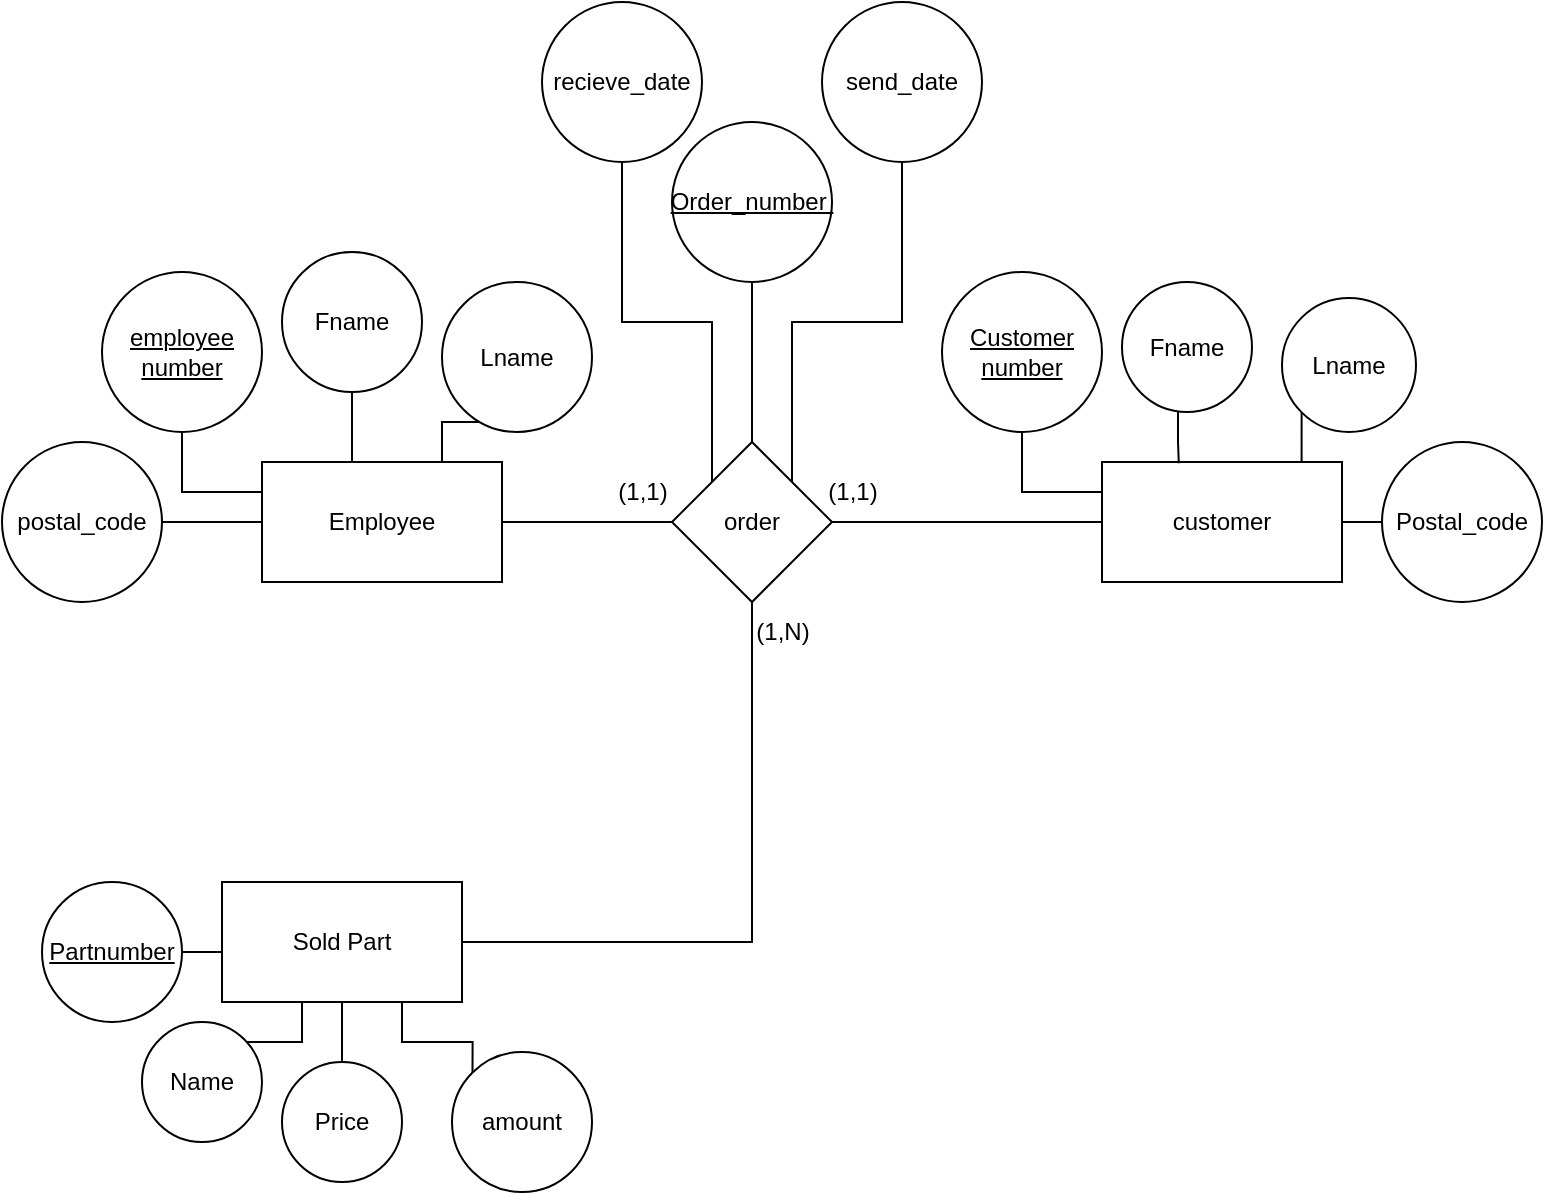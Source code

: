 <mxfile version="24.0.4" type="github">
  <diagram name="Page-1" id="urUMy4_EmTp5BTyYWSlY">
    <mxGraphModel dx="996" dy="1673" grid="1" gridSize="10" guides="1" tooltips="1" connect="1" arrows="1" fold="1" page="1" pageScale="1" pageWidth="850" pageHeight="1100" math="0" shadow="0">
      <root>
        <mxCell id="0" />
        <mxCell id="1" parent="0" />
        <mxCell id="87bGv3G--wxuMp120URP-10" style="edgeStyle=orthogonalEdgeStyle;rounded=0;orthogonalLoop=1;jettySize=auto;html=1;exitX=0.75;exitY=0;exitDx=0;exitDy=0;endArrow=none;endFill=0;" edge="1" parent="1" source="87bGv3G--wxuMp120URP-1" target="87bGv3G--wxuMp120URP-8">
          <mxGeometry relative="1" as="geometry" />
        </mxCell>
        <mxCell id="87bGv3G--wxuMp120URP-11" style="edgeStyle=orthogonalEdgeStyle;rounded=0;orthogonalLoop=1;jettySize=auto;html=1;exitX=0.25;exitY=0;exitDx=0;exitDy=0;entryX=0.5;entryY=1;entryDx=0;entryDy=0;endArrow=none;endFill=0;" edge="1" parent="1" source="87bGv3G--wxuMp120URP-1" target="87bGv3G--wxuMp120URP-4">
          <mxGeometry relative="1" as="geometry" />
        </mxCell>
        <mxCell id="87bGv3G--wxuMp120URP-1" value="Employee" style="rounded=0;whiteSpace=wrap;html=1;" vertex="1" parent="1">
          <mxGeometry x="180" y="110" width="120" height="60" as="geometry" />
        </mxCell>
        <mxCell id="87bGv3G--wxuMp120URP-5" style="edgeStyle=orthogonalEdgeStyle;rounded=0;orthogonalLoop=1;jettySize=auto;html=1;entryX=0;entryY=0.25;entryDx=0;entryDy=0;endArrow=none;endFill=0;" edge="1" parent="1" source="87bGv3G--wxuMp120URP-2" target="87bGv3G--wxuMp120URP-1">
          <mxGeometry relative="1" as="geometry" />
        </mxCell>
        <mxCell id="87bGv3G--wxuMp120URP-2" value="&lt;u&gt;employee&lt;/u&gt;&lt;div&gt;&lt;u&gt;number&lt;/u&gt;&lt;/div&gt;" style="ellipse;whiteSpace=wrap;html=1;aspect=fixed;" vertex="1" parent="1">
          <mxGeometry x="100" y="15" width="80" height="80" as="geometry" />
        </mxCell>
        <mxCell id="87bGv3G--wxuMp120URP-4" value="Fname" style="ellipse;whiteSpace=wrap;html=1;aspect=fixed;" vertex="1" parent="1">
          <mxGeometry x="190" y="5" width="70" height="70" as="geometry" />
        </mxCell>
        <mxCell id="87bGv3G--wxuMp120URP-8" value="Lname" style="ellipse;whiteSpace=wrap;html=1;aspect=fixed;" vertex="1" parent="1">
          <mxGeometry x="270" y="20" width="75" height="75" as="geometry" />
        </mxCell>
        <mxCell id="87bGv3G--wxuMp120URP-13" style="edgeStyle=orthogonalEdgeStyle;rounded=0;orthogonalLoop=1;jettySize=auto;html=1;entryX=0;entryY=0.5;entryDx=0;entryDy=0;endArrow=none;endFill=0;" edge="1" parent="1" source="87bGv3G--wxuMp120URP-12" target="87bGv3G--wxuMp120URP-1">
          <mxGeometry relative="1" as="geometry" />
        </mxCell>
        <mxCell id="87bGv3G--wxuMp120URP-12" value="postal_code" style="ellipse;whiteSpace=wrap;html=1;aspect=fixed;" vertex="1" parent="1">
          <mxGeometry x="50" y="100" width="80" height="80" as="geometry" />
        </mxCell>
        <mxCell id="87bGv3G--wxuMp120URP-21" style="edgeStyle=orthogonalEdgeStyle;rounded=0;orthogonalLoop=1;jettySize=auto;html=1;exitX=0.75;exitY=0;exitDx=0;exitDy=0;entryX=0;entryY=1;entryDx=0;entryDy=0;endArrow=none;endFill=0;" edge="1" parent="1" source="87bGv3G--wxuMp120URP-14" target="87bGv3G--wxuMp120URP-20">
          <mxGeometry relative="1" as="geometry" />
        </mxCell>
        <mxCell id="87bGv3G--wxuMp120URP-14" value="customer" style="rounded=0;whiteSpace=wrap;html=1;" vertex="1" parent="1">
          <mxGeometry x="600" y="110" width="120" height="60" as="geometry" />
        </mxCell>
        <mxCell id="87bGv3G--wxuMp120URP-16" style="edgeStyle=orthogonalEdgeStyle;rounded=0;orthogonalLoop=1;jettySize=auto;html=1;entryX=0;entryY=0.25;entryDx=0;entryDy=0;endArrow=none;endFill=0;" edge="1" parent="1" source="87bGv3G--wxuMp120URP-15" target="87bGv3G--wxuMp120URP-14">
          <mxGeometry relative="1" as="geometry" />
        </mxCell>
        <mxCell id="87bGv3G--wxuMp120URP-15" value="&lt;u&gt;Customer&lt;/u&gt;&lt;div&gt;&lt;u&gt;number&lt;/u&gt;&lt;/div&gt;" style="ellipse;whiteSpace=wrap;html=1;aspect=fixed;" vertex="1" parent="1">
          <mxGeometry x="520" y="15" width="80" height="80" as="geometry" />
        </mxCell>
        <mxCell id="87bGv3G--wxuMp120URP-17" value="Fname" style="ellipse;whiteSpace=wrap;html=1;aspect=fixed;" vertex="1" parent="1">
          <mxGeometry x="610" y="20" width="65" height="65" as="geometry" />
        </mxCell>
        <mxCell id="87bGv3G--wxuMp120URP-18" style="edgeStyle=orthogonalEdgeStyle;rounded=0;orthogonalLoop=1;jettySize=auto;html=1;entryX=0.32;entryY=0.01;entryDx=0;entryDy=0;entryPerimeter=0;endArrow=none;endFill=0;" edge="1" parent="1" source="87bGv3G--wxuMp120URP-17" target="87bGv3G--wxuMp120URP-14">
          <mxGeometry relative="1" as="geometry">
            <Array as="points">
              <mxPoint x="638" y="100" />
              <mxPoint x="638" y="100" />
            </Array>
          </mxGeometry>
        </mxCell>
        <mxCell id="87bGv3G--wxuMp120URP-20" value="Lname" style="ellipse;whiteSpace=wrap;html=1;aspect=fixed;" vertex="1" parent="1">
          <mxGeometry x="690" y="28" width="67" height="67" as="geometry" />
        </mxCell>
        <mxCell id="87bGv3G--wxuMp120URP-23" value="" style="edgeStyle=orthogonalEdgeStyle;rounded=0;orthogonalLoop=1;jettySize=auto;html=1;endArrow=none;endFill=0;" edge="1" parent="1" source="87bGv3G--wxuMp120URP-22" target="87bGv3G--wxuMp120URP-14">
          <mxGeometry relative="1" as="geometry" />
        </mxCell>
        <mxCell id="87bGv3G--wxuMp120URP-22" value="Postal_code" style="ellipse;whiteSpace=wrap;html=1;aspect=fixed;" vertex="1" parent="1">
          <mxGeometry x="740" y="100" width="80" height="80" as="geometry" />
        </mxCell>
        <mxCell id="87bGv3G--wxuMp120URP-28" style="edgeStyle=orthogonalEdgeStyle;rounded=0;orthogonalLoop=1;jettySize=auto;html=1;exitX=0.5;exitY=1;exitDx=0;exitDy=0;endArrow=none;endFill=0;" edge="1" parent="1" source="87bGv3G--wxuMp120URP-24" target="87bGv3G--wxuMp120URP-27">
          <mxGeometry relative="1" as="geometry">
            <Array as="points">
              <mxPoint x="200" y="380" />
              <mxPoint x="200" y="400" />
            </Array>
          </mxGeometry>
        </mxCell>
        <mxCell id="87bGv3G--wxuMp120URP-33" style="edgeStyle=orthogonalEdgeStyle;rounded=0;orthogonalLoop=1;jettySize=auto;html=1;exitX=0.75;exitY=1;exitDx=0;exitDy=0;entryX=0;entryY=0;entryDx=0;entryDy=0;endArrow=none;endFill=0;" edge="1" parent="1" source="87bGv3G--wxuMp120URP-24" target="87bGv3G--wxuMp120URP-31">
          <mxGeometry relative="1" as="geometry" />
        </mxCell>
        <mxCell id="87bGv3G--wxuMp120URP-49" style="edgeStyle=orthogonalEdgeStyle;rounded=0;orthogonalLoop=1;jettySize=auto;html=1;entryX=0.5;entryY=1;entryDx=0;entryDy=0;endArrow=none;endFill=0;" edge="1" parent="1" source="87bGv3G--wxuMp120URP-24" target="87bGv3G--wxuMp120URP-34">
          <mxGeometry relative="1" as="geometry" />
        </mxCell>
        <mxCell id="87bGv3G--wxuMp120URP-24" value="Sold Part" style="rounded=0;whiteSpace=wrap;html=1;" vertex="1" parent="1">
          <mxGeometry x="160" y="320" width="120" height="60" as="geometry" />
        </mxCell>
        <mxCell id="87bGv3G--wxuMp120URP-26" value="" style="edgeStyle=orthogonalEdgeStyle;rounded=0;orthogonalLoop=1;jettySize=auto;html=1;endArrow=none;endFill=0;" edge="1" parent="1" source="87bGv3G--wxuMp120URP-25" target="87bGv3G--wxuMp120URP-24">
          <mxGeometry relative="1" as="geometry" />
        </mxCell>
        <mxCell id="87bGv3G--wxuMp120URP-25" value="&lt;u&gt;Partnumber&lt;/u&gt;" style="ellipse;whiteSpace=wrap;html=1;aspect=fixed;" vertex="1" parent="1">
          <mxGeometry x="70" y="320" width="70" height="70" as="geometry" />
        </mxCell>
        <mxCell id="87bGv3G--wxuMp120URP-27" value="Name" style="ellipse;whiteSpace=wrap;html=1;aspect=fixed;" vertex="1" parent="1">
          <mxGeometry x="120" y="390" width="60" height="60" as="geometry" />
        </mxCell>
        <mxCell id="87bGv3G--wxuMp120URP-30" value="" style="edgeStyle=orthogonalEdgeStyle;rounded=0;orthogonalLoop=1;jettySize=auto;html=1;endArrow=none;endFill=0;" edge="1" parent="1" source="87bGv3G--wxuMp120URP-29" target="87bGv3G--wxuMp120URP-24">
          <mxGeometry relative="1" as="geometry" />
        </mxCell>
        <mxCell id="87bGv3G--wxuMp120URP-29" value="Price" style="ellipse;whiteSpace=wrap;html=1;aspect=fixed;" vertex="1" parent="1">
          <mxGeometry x="190" y="410" width="60" height="60" as="geometry" />
        </mxCell>
        <mxCell id="87bGv3G--wxuMp120URP-31" value="amount" style="ellipse;whiteSpace=wrap;html=1;aspect=fixed;" vertex="1" parent="1">
          <mxGeometry x="275" y="405" width="70" height="70" as="geometry" />
        </mxCell>
        <mxCell id="87bGv3G--wxuMp120URP-38" value="" style="edgeStyle=orthogonalEdgeStyle;rounded=0;orthogonalLoop=1;jettySize=auto;html=1;endArrow=none;endFill=0;" edge="1" parent="1" source="87bGv3G--wxuMp120URP-34" target="87bGv3G--wxuMp120URP-1">
          <mxGeometry relative="1" as="geometry" />
        </mxCell>
        <mxCell id="87bGv3G--wxuMp120URP-39" style="edgeStyle=orthogonalEdgeStyle;rounded=0;orthogonalLoop=1;jettySize=auto;html=1;entryX=0;entryY=0.5;entryDx=0;entryDy=0;endArrow=none;endFill=0;" edge="1" parent="1" source="87bGv3G--wxuMp120URP-34" target="87bGv3G--wxuMp120URP-14">
          <mxGeometry relative="1" as="geometry" />
        </mxCell>
        <mxCell id="87bGv3G--wxuMp120URP-41" value="" style="edgeStyle=orthogonalEdgeStyle;rounded=0;orthogonalLoop=1;jettySize=auto;html=1;endArrow=none;endFill=0;" edge="1" parent="1" source="87bGv3G--wxuMp120URP-34" target="87bGv3G--wxuMp120URP-40">
          <mxGeometry relative="1" as="geometry" />
        </mxCell>
        <mxCell id="87bGv3G--wxuMp120URP-42" style="edgeStyle=orthogonalEdgeStyle;rounded=0;orthogonalLoop=1;jettySize=auto;html=1;exitX=1;exitY=0;exitDx=0;exitDy=0;endArrow=none;endFill=0;" edge="1" parent="1" source="87bGv3G--wxuMp120URP-34" target="87bGv3G--wxuMp120URP-51">
          <mxGeometry relative="1" as="geometry">
            <mxPoint x="500" y="-30" as="targetPoint" />
            <Array as="points">
              <mxPoint x="445" y="40" />
              <mxPoint x="500" y="40" />
            </Array>
          </mxGeometry>
        </mxCell>
        <mxCell id="87bGv3G--wxuMp120URP-45" style="edgeStyle=orthogonalEdgeStyle;rounded=0;orthogonalLoop=1;jettySize=auto;html=1;exitX=0;exitY=0;exitDx=0;exitDy=0;endArrow=none;endFill=0;" edge="1" parent="1" source="87bGv3G--wxuMp120URP-34" target="87bGv3G--wxuMp120URP-46">
          <mxGeometry relative="1" as="geometry">
            <mxPoint x="360" y="-120" as="targetPoint" />
            <Array as="points">
              <mxPoint x="405" y="40" />
              <mxPoint x="360" y="40" />
            </Array>
          </mxGeometry>
        </mxCell>
        <mxCell id="87bGv3G--wxuMp120URP-34" value="order" style="rhombus;whiteSpace=wrap;html=1;" vertex="1" parent="1">
          <mxGeometry x="385" y="100" width="80" height="80" as="geometry" />
        </mxCell>
        <mxCell id="87bGv3G--wxuMp120URP-40" value="&lt;u&gt;Order_number&amp;nbsp;&lt;/u&gt;" style="ellipse;whiteSpace=wrap;html=1;" vertex="1" parent="1">
          <mxGeometry x="385" y="-60" width="80" height="80" as="geometry" />
        </mxCell>
        <mxCell id="87bGv3G--wxuMp120URP-46" value="recieve_date" style="ellipse;whiteSpace=wrap;html=1;aspect=fixed;" vertex="1" parent="1">
          <mxGeometry x="320" y="-120" width="80" height="80" as="geometry" />
        </mxCell>
        <mxCell id="87bGv3G--wxuMp120URP-50" value="(1,N)" style="text;html=1;align=center;verticalAlign=middle;resizable=0;points=[];autosize=1;strokeColor=none;fillColor=none;" vertex="1" parent="1">
          <mxGeometry x="415" y="180" width="50" height="30" as="geometry" />
        </mxCell>
        <mxCell id="87bGv3G--wxuMp120URP-51" value="send_date" style="ellipse;whiteSpace=wrap;html=1;aspect=fixed;" vertex="1" parent="1">
          <mxGeometry x="460" y="-120" width="80" height="80" as="geometry" />
        </mxCell>
        <mxCell id="87bGv3G--wxuMp120URP-52" value="(1,1)" style="text;html=1;align=center;verticalAlign=middle;resizable=0;points=[];autosize=1;strokeColor=none;fillColor=none;" vertex="1" parent="1">
          <mxGeometry x="345" y="110" width="50" height="30" as="geometry" />
        </mxCell>
        <mxCell id="87bGv3G--wxuMp120URP-53" value="(1,1)" style="text;html=1;align=center;verticalAlign=middle;resizable=0;points=[];autosize=1;strokeColor=none;fillColor=none;" vertex="1" parent="1">
          <mxGeometry x="450" y="110" width="50" height="30" as="geometry" />
        </mxCell>
      </root>
    </mxGraphModel>
  </diagram>
</mxfile>
